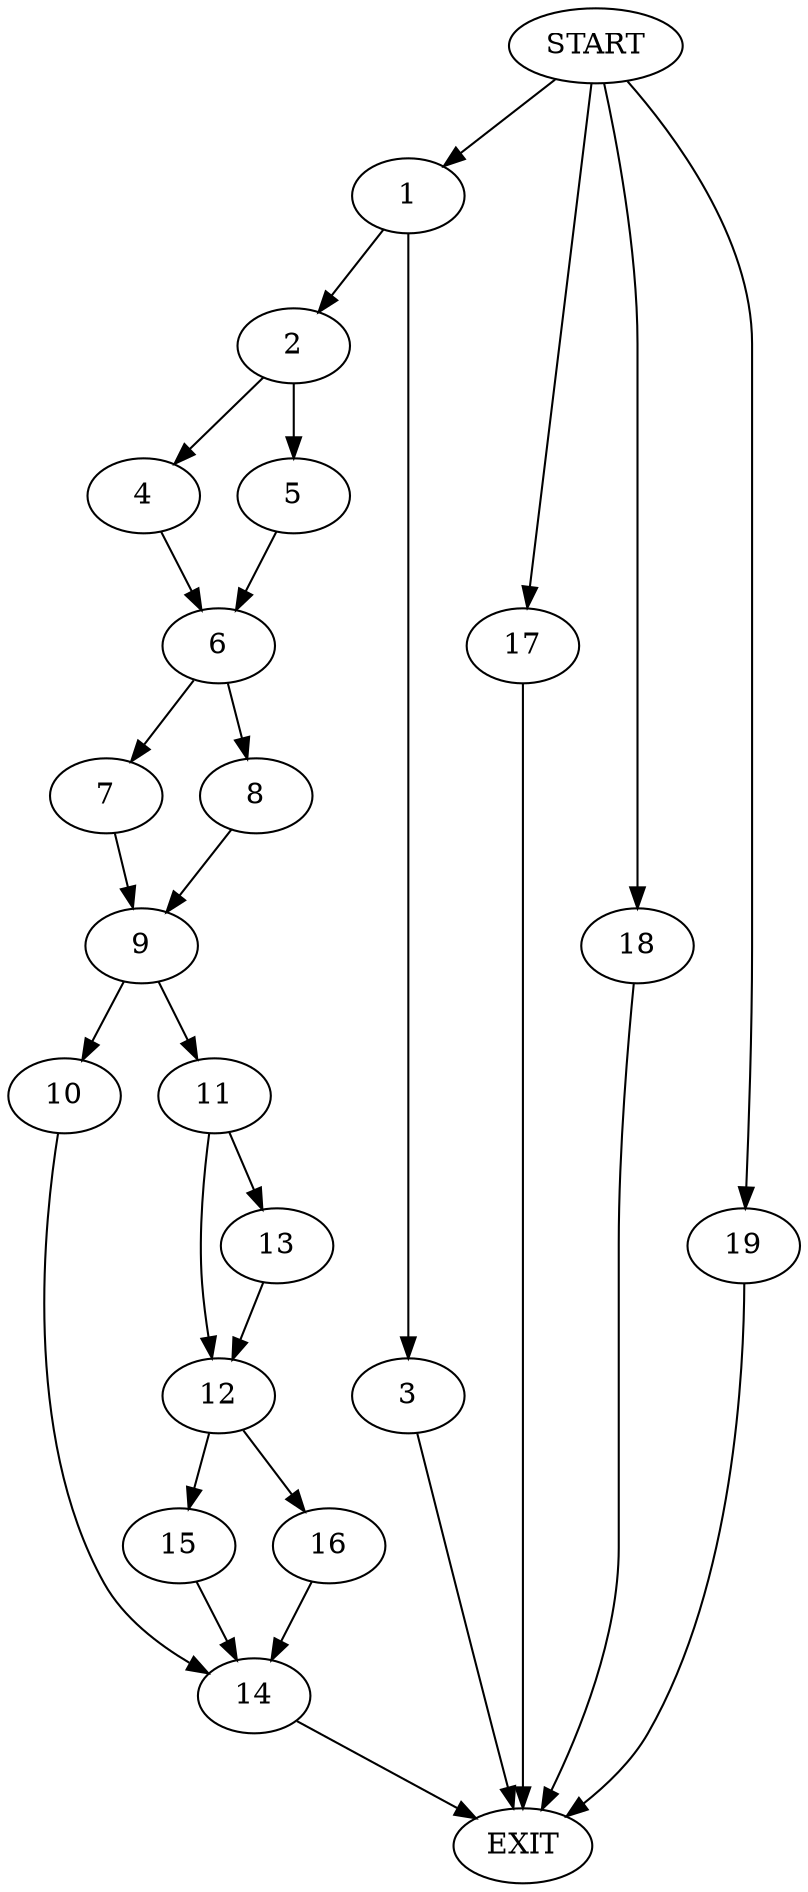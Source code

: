 digraph {
0 [label="START"]
20 [label="EXIT"]
0 -> 1
1 -> 2
1 -> 3
2 -> 4
2 -> 5
3 -> 20
4 -> 6
5 -> 6
6 -> 7
6 -> 8
7 -> 9
8 -> 9
9 -> 10
9 -> 11
11 -> 12
11 -> 13
10 -> 14
12 -> 15
12 -> 16
13 -> 12
16 -> 14
15 -> 14
14 -> 20
0 -> 17
17 -> 20
0 -> 18
18 -> 20
0 -> 19
19 -> 20
}
